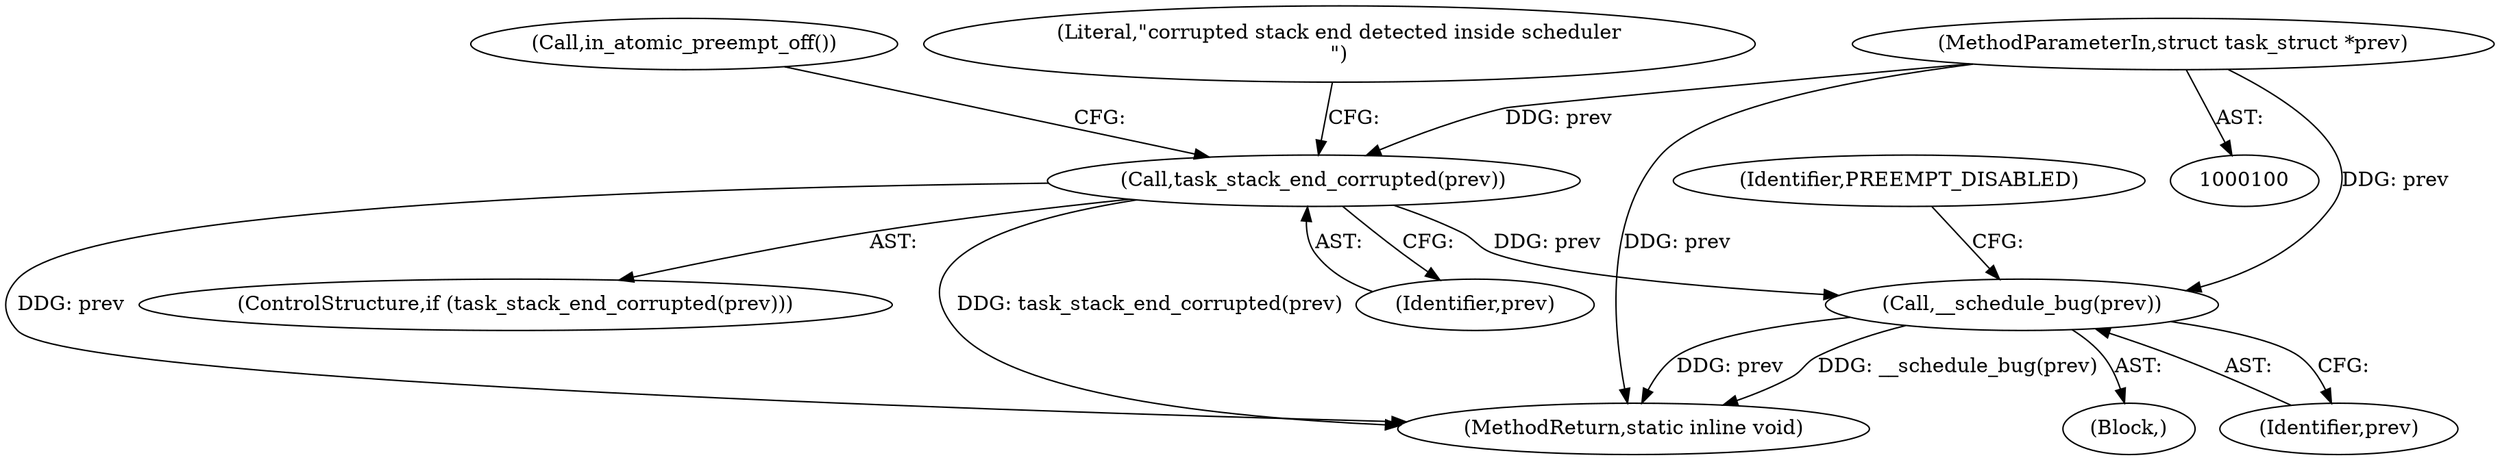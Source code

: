 digraph "0_linux_f5364c150aa645b3d7daa21b5c0b9feaa1c9cd6d_1@pointer" {
"1000101" [label="(MethodParameterIn,struct task_struct *prev)"];
"1000104" [label="(Call,task_stack_end_corrupted(prev))"];
"1000112" [label="(Call,__schedule_bug(prev))"];
"1000115" [label="(Identifier,PREEMPT_DISABLED)"];
"1000124" [label="(MethodReturn,static inline void)"];
"1000104" [label="(Call,task_stack_end_corrupted(prev))"];
"1000111" [label="(Block,)"];
"1000107" [label="(Literal,\"corrupted stack end detected inside scheduler\n\")"];
"1000112" [label="(Call,__schedule_bug(prev))"];
"1000105" [label="(Identifier,prev)"];
"1000110" [label="(Call,in_atomic_preempt_off())"];
"1000103" [label="(ControlStructure,if (task_stack_end_corrupted(prev)))"];
"1000113" [label="(Identifier,prev)"];
"1000101" [label="(MethodParameterIn,struct task_struct *prev)"];
"1000101" -> "1000100"  [label="AST: "];
"1000101" -> "1000124"  [label="DDG: prev"];
"1000101" -> "1000104"  [label="DDG: prev"];
"1000101" -> "1000112"  [label="DDG: prev"];
"1000104" -> "1000103"  [label="AST: "];
"1000104" -> "1000105"  [label="CFG: "];
"1000105" -> "1000104"  [label="AST: "];
"1000107" -> "1000104"  [label="CFG: "];
"1000110" -> "1000104"  [label="CFG: "];
"1000104" -> "1000124"  [label="DDG: task_stack_end_corrupted(prev)"];
"1000104" -> "1000124"  [label="DDG: prev"];
"1000104" -> "1000112"  [label="DDG: prev"];
"1000112" -> "1000111"  [label="AST: "];
"1000112" -> "1000113"  [label="CFG: "];
"1000113" -> "1000112"  [label="AST: "];
"1000115" -> "1000112"  [label="CFG: "];
"1000112" -> "1000124"  [label="DDG: __schedule_bug(prev)"];
"1000112" -> "1000124"  [label="DDG: prev"];
}
